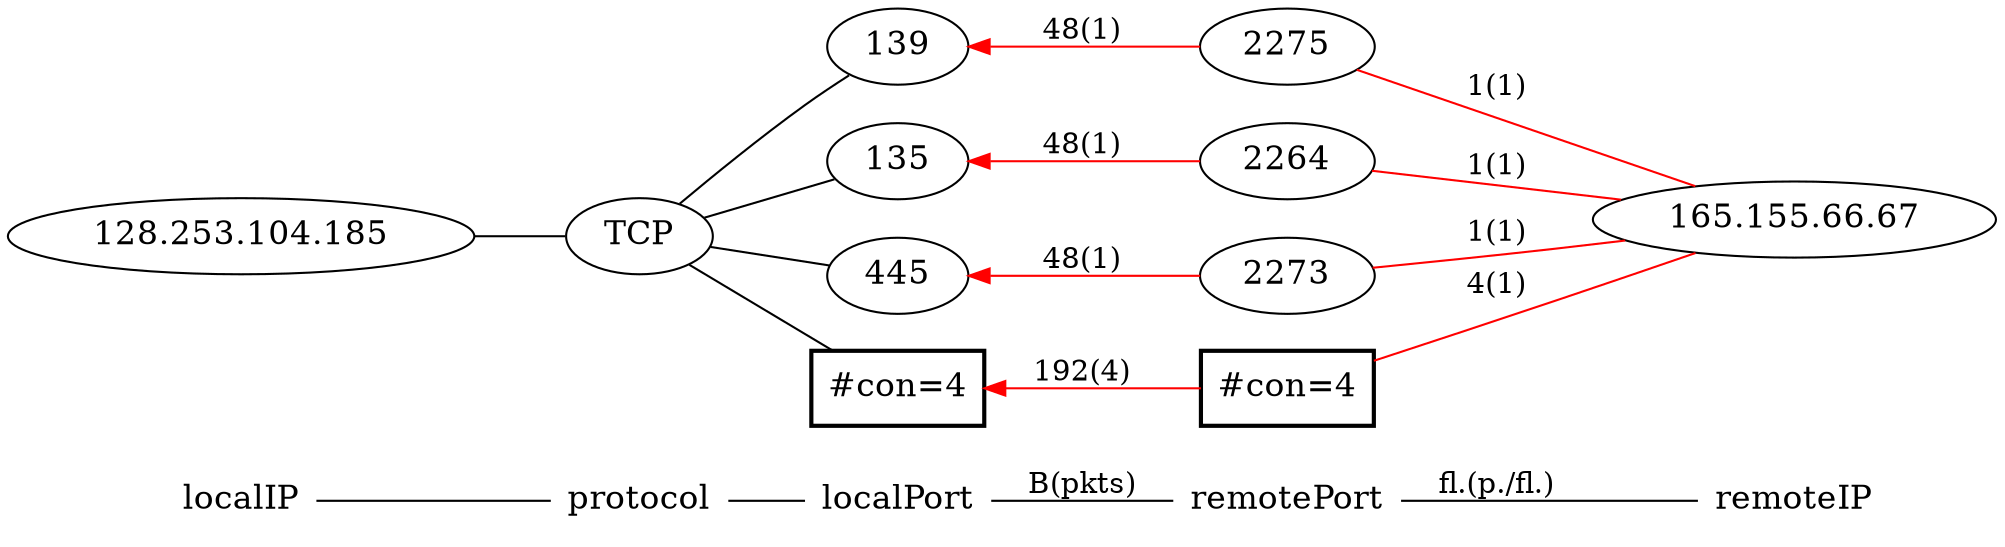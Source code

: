 graph G { /* Created by hpg2dot3() */
rankdir=LR;
node[shape=plaintext,fontsize=16];
"localIP"--"protocol"--"localPort""localPort"--"remotePort"[label="B(pkts)"]"remotePort"--"remoteIP"[label="fl.(p./fl.)"]
node[shape=ellipse];
subgraph 0{rank=same;"localIP";k1_2164091065;}
k1_2164091065[label="128.253.104.185"];
k1_2164091065--k2_6;
subgraph 1 {rank=same;"protocol";k2_6;}
k2_6[label="TCP"];
k2_6--k3_268435595;
k2_6--k3_268435591;
k2_6--k3_268435901;
k2_6--k3_1507332;
subgraph 2 {rank=same;"localPort";k3_268435901;k3_1507332;k3_268435591;k3_268435595;}
k3_268435901[label="445"];
k3_1507332[label="#con=4", shape=box, style=bold];
k3_268435591[label="135"];
k3_268435595[label="139"];
k3_268435595--k4_1342179555[dir=back, color=red][label="48(1)"];
k3_268435591--k4_1342179544[dir=back, color=red][label="48(1)"];
k3_268435901--k4_1342179553[dir=back, color=red][label="48(1)"];
k3_1507332--k4_1108803588[dir=back, color=red][label="192(4)"];
subgraph 3 {rank=same;"remotePort";k4_1108803588;k4_1342179555;k4_1342179553;k4_1342179544;}
k4_1108803588[label="#con=4", shape=box, style=bold];
k4_1342179555[label="2275"];
k4_1342179553[label="2273"];
k4_1342179544[label="2264"];
k4_1342179555--k5_2778415683[color=red][label="1(1)"];
k4_1342179544--k5_2778415683[color=red][label="1(1)"];
k4_1342179553--k5_2778415683[color=red][label="1(1)"];
k4_1108803588--k5_2778415683[color=red][label="4(1)"];
subgraph 4 {rank=same;"remoteIP";k5_2778415683;k5_2778415683;}
k5_2778415683[label="165.155.66.67"];
k5_2778415683[label="165.155.66.67"];
}
